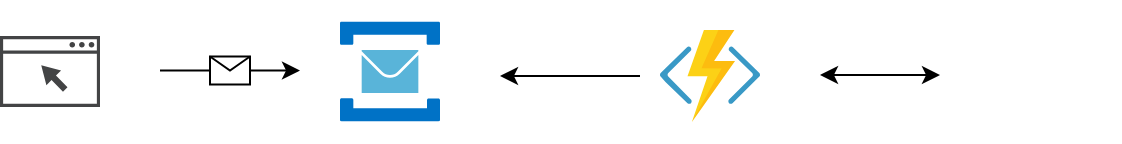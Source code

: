 <mxfile version="13.6.5" type="github"><diagram id="1ENmV_RYZOypXNoON4rG" name="Page-1"><mxGraphModel dx="1038" dy="531" grid="1" gridSize="10" guides="1" tooltips="1" connect="1" arrows="1" fold="1" page="1" pageScale="1" pageWidth="850" pageHeight="1100" math="0" shadow="0"><root><mxCell id="0"/><mxCell id="1" parent="0"/><mxCell id="_bxbfB43asYb-mrdhIal-4" value="" style="pointerEvents=1;shadow=0;dashed=0;html=1;strokeColor=none;fillColor=#434445;aspect=fixed;labelPosition=center;verticalLabelPosition=bottom;verticalAlign=top;align=center;outlineConnect=0;shape=mxgraph.vvd.web_browser;" vertex="1" parent="1"><mxGeometry x="110" y="160" width="50" height="35.5" as="geometry"/></mxCell><mxCell id="_bxbfB43asYb-mrdhIal-5" value="" style="aspect=fixed;html=1;points=[];align=center;image;fontSize=12;image=img/lib/mscae/Service_Bus.svg;" vertex="1" parent="1"><mxGeometry x="280" y="152.75" width="50" height="50" as="geometry"/></mxCell><mxCell id="_bxbfB43asYb-mrdhIal-9" value="" style="endArrow=classic;html=1;" edge="1" parent="1"><mxGeometry relative="1" as="geometry"><mxPoint x="190" y="177.25" as="sourcePoint"/><mxPoint x="260" y="177.25" as="targetPoint"/><Array as="points"/></mxGeometry></mxCell><mxCell id="_bxbfB43asYb-mrdhIal-10" value="" style="shape=message;html=1;outlineConnect=0;" vertex="1" parent="_bxbfB43asYb-mrdhIal-9"><mxGeometry width="20" height="14" relative="1" as="geometry"><mxPoint x="-10" y="-7" as="offset"/></mxGeometry></mxCell><mxCell id="_bxbfB43asYb-mrdhIal-12" value="" style="aspect=fixed;html=1;points=[];align=center;image;fontSize=12;image=img/lib/mscae/Functions.svg;" vertex="1" parent="1"><mxGeometry x="440" y="157" width="50" height="46" as="geometry"/></mxCell><mxCell id="_bxbfB43asYb-mrdhIal-13" value="" style="endArrow=classic;html=1;" edge="1" parent="1"><mxGeometry width="50" height="50" relative="1" as="geometry"><mxPoint x="430" y="180" as="sourcePoint"/><mxPoint x="360" y="180" as="targetPoint"/></mxGeometry></mxCell><mxCell id="_bxbfB43asYb-mrdhIal-14" value="" style="shape=image;html=1;verticalAlign=top;verticalLabelPosition=bottom;labelBackgroundColor=#ffffff;imageAspect=0;aspect=fixed;image=https://cdn3.iconfinder.com/data/icons/social-network-30/512/social-08-128.png" vertex="1" parent="1"><mxGeometry x="600" y="142.75" width="70" height="70" as="geometry"/></mxCell><mxCell id="_bxbfB43asYb-mrdhIal-15" value="" style="endArrow=classic;startArrow=classic;html=1;" edge="1" parent="1"><mxGeometry width="50" height="50" relative="1" as="geometry"><mxPoint x="520" y="179.5" as="sourcePoint"/><mxPoint x="580" y="179.5" as="targetPoint"/></mxGeometry></mxCell></root></mxGraphModel></diagram></mxfile>